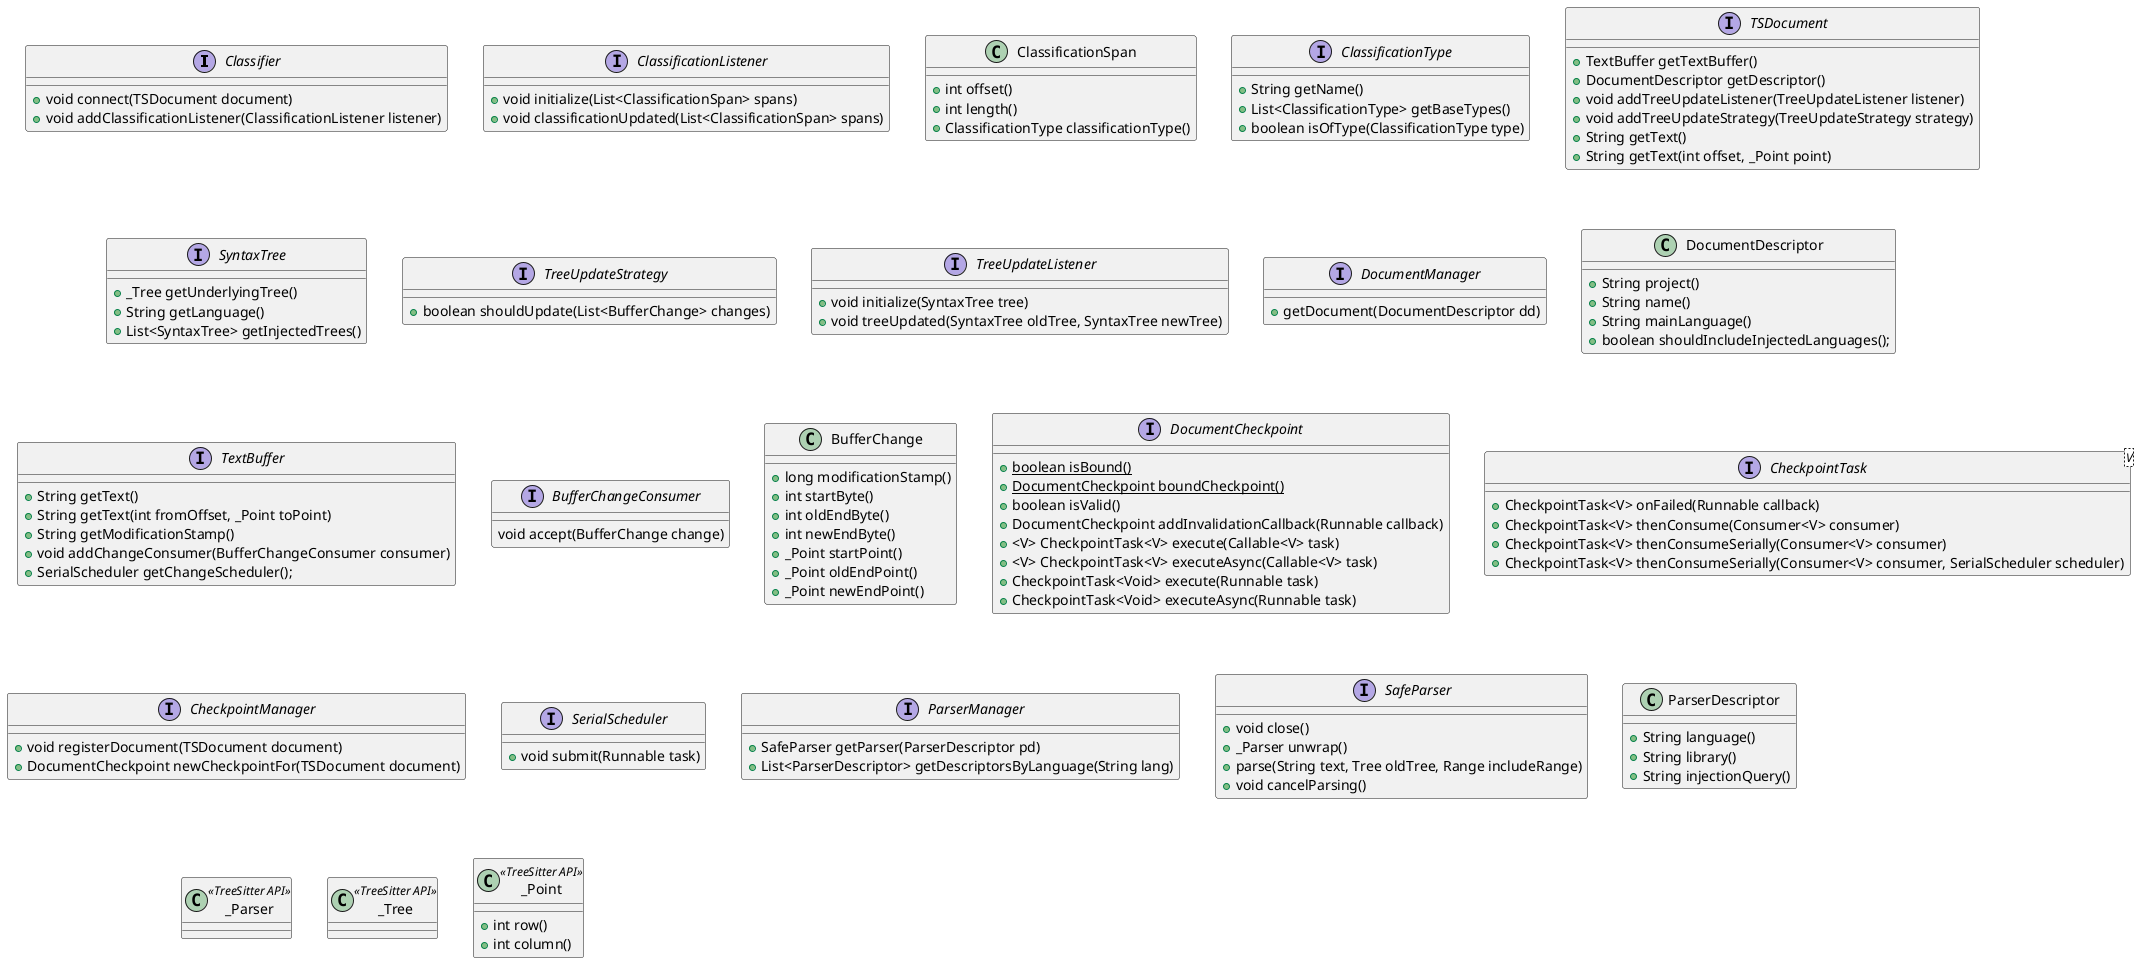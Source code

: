 @startuml
'https://plantuml.com/class-diagram

'----Classification layer centered at Classifier API. The classifier connects to a document and classifies
'----the text into spans, where each span contains sufficient info for use cases such as syntax highlighting.
'----Client of this API will provide the classifier a callback that will be call each time the classification changed,
'----i.e. underlying document changed and the classification spans updated.
interface Classifier {
    +void connect(TSDocument document)
    +void addClassificationListener(ClassificationListener listener)
}

interface ClassificationListener {
    +void initialize(List<ClassificationSpan> spans)
    +void classificationUpdated(List<ClassificationSpan> spans)
}

class ClassificationSpan {
    +int offset()
    +int length()
    +ClassificationType classificationType()
}

interface ClassificationType {
    +String getName()
    +List<ClassificationType> getBaseTypes()
    +boolean isOfType(ClassificationType type)
}

'----Document layer centered at TSDocument API. A TSDocument is a logical presentation of a text document.
'----The actual read/write in the underlying document is managed by a text editor framework, e.g. Eclipse editor.
'----A TSDocument connect to the editor by a TextBuffer that provides reading services and notifies the TSDocument when
'----underlying text changed. By accessing the underlying text, the TSDocument not only provides basic text reading but
'----also provides APIs related to SyntaxTree of the text.
interface TSDocument {
    +TextBuffer getTextBuffer()
    +DocumentDescriptor getDescriptor()
    +void addTreeUpdateListener(TreeUpdateListener listener)
    +void addTreeUpdateStrategy(TreeUpdateStrategy strategy)
    +String getText()
    +String getText(int offset, _Point point)
}

interface SyntaxTree {
    +_Tree getUnderlyingTree()
    +String getLanguage()
    +List<SyntaxTree> getInjectedTrees()
}

interface TreeUpdateStrategy {
    +boolean shouldUpdate(List<BufferChange> changes)
}

interface TreeUpdateListener {
    +void initialize(SyntaxTree tree)
    +void treeUpdated(SyntaxTree oldTree, SyntaxTree newTree)
}

interface DocumentManager {
    +getDocument(DocumentDescriptor dd)
}

class DocumentDescriptor {
    +String project()
    +String name()
    +String mainLanguage()
    +boolean shouldIncludeInjectedLanguages();
}

'----Text buffer layer is an immediate layer between TSDocument and the underlying text document the TSDocument
'----representing, while the underlying document could come from a text editor framework like that of Eclipse.
interface TextBuffer {
    +String getText()
    +String getText(int fromOffset, _Point toPoint)
    +String getModificationStamp()
    +void addChangeConsumer(BufferChangeConsumer consumer)
    +SerialScheduler getChangeScheduler();
}

interface BufferChangeConsumer {
    void accept(BufferChange change)
}

class BufferChange {
    +long modificationStamp()
    +int startByte()
    +int oldEndByte()
    +int newEndByte()
    +_Point startPoint()
    +_Point oldEndPoint()
    +_Point newEndPoint()
}

'----A helper layer centered at DocumentCheckpoint API. A checkpoint semantically takes a snapshot of a document at
'----a particular point in time, and becomes invalid as soon as the text of the document changed.
'----The API provides execution services for use to ensure that any computations and state updates done in scope of a valid
'----checkpoint will be applied correctly and any such computations/updates done in scope of an invalid checkpoint will cause no harm
'----and possibly be canceled early to save resources.
interface DocumentCheckpoint {
    +{static} boolean isBound()
    +{static} DocumentCheckpoint boundCheckpoint()
    +boolean isValid()
    +DocumentCheckpoint addInvalidationCallback(Runnable callback)
    +<V> CheckpointTask<V> execute(Callable<V> task)
    +<V> CheckpointTask<V> executeAsync(Callable<V> task)
    +CheckpointTask<Void> execute(Runnable task)
    +CheckpointTask<Void> executeAsync(Runnable task)
}

interface CheckpointTask<V> {
    +CheckpointTask<V> onFailed(Runnable callback)
    +CheckpointTask<V> thenConsume(Consumer<V> consumer)
    +CheckpointTask<V> thenConsumeSerially(Consumer<V> consumer)
    +CheckpointTask<V> thenConsumeSerially(Consumer<V> consumer, SerialScheduler scheduler)
}

interface CheckpointManager {
    +void registerDocument(TSDocument document)
    +DocumentCheckpoint newCheckpointFor(TSDocument document)
}

interface SerialScheduler {
    +void submit(Runnable task)
}

'----Low level parsing layer that wraps and manages tree-sitter parsers,
'----used by TSDocument layer to build syntax trees----
interface ParserManager {
    +SafeParser getParser(ParserDescriptor pd)
    +List<ParserDescriptor> getDescriptorsByLanguage(String lang)
}

interface SafeParser {
    +void close()
    +_Parser unwrap()
    +parse(String text, Tree oldTree, Range includeRange)
    +void cancelParsing()
}

class ParserDescriptor {
    +String language()
    +String library()
    +String injectionQuery()
}

class "_Parser" <<TreeSitter API>>

class "_Tree" <<TreeSitter API>>

class "_Point" <<TreeSitter API>> {
    +int row()
    +int column()
}

@enduml